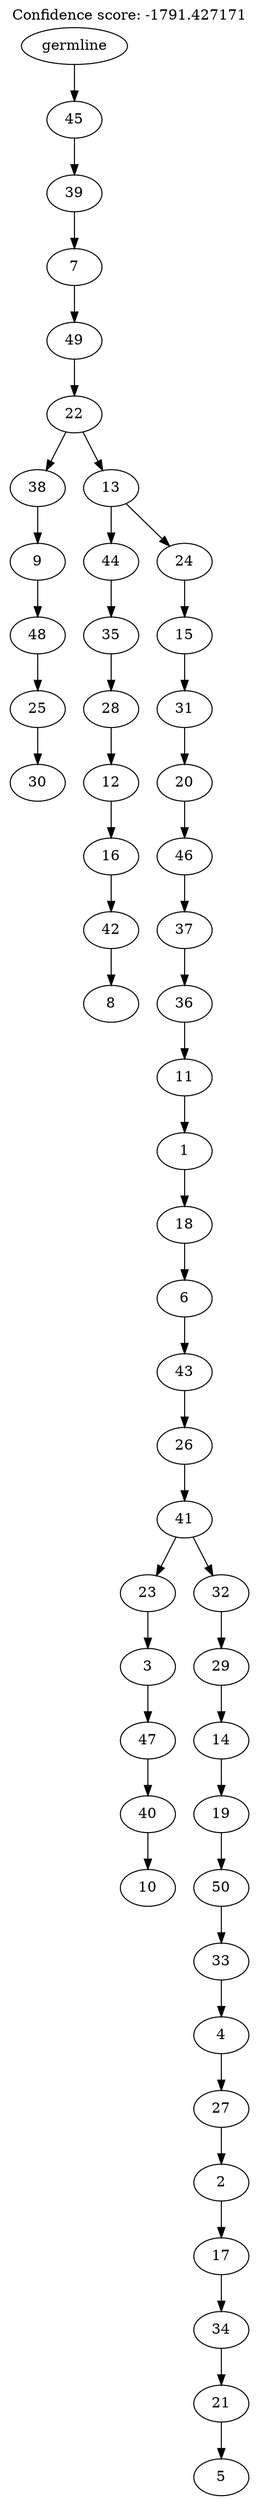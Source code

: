 digraph g {
	"49" -> "50";
	"50" [label="30"];
	"48" -> "49";
	"49" [label="25"];
	"47" -> "48";
	"48" [label="48"];
	"46" -> "47";
	"47" [label="9"];
	"44" -> "45";
	"45" [label="8"];
	"43" -> "44";
	"44" [label="42"];
	"42" -> "43";
	"43" [label="16"];
	"41" -> "42";
	"42" [label="12"];
	"40" -> "41";
	"41" [label="28"];
	"39" -> "40";
	"40" [label="35"];
	"37" -> "38";
	"38" [label="10"];
	"36" -> "37";
	"37" [label="40"];
	"35" -> "36";
	"36" [label="47"];
	"34" -> "35";
	"35" [label="3"];
	"32" -> "33";
	"33" [label="5"];
	"31" -> "32";
	"32" [label="21"];
	"30" -> "31";
	"31" [label="34"];
	"29" -> "30";
	"30" [label="17"];
	"28" -> "29";
	"29" [label="2"];
	"27" -> "28";
	"28" [label="27"];
	"26" -> "27";
	"27" [label="4"];
	"25" -> "26";
	"26" [label="33"];
	"24" -> "25";
	"25" [label="50"];
	"23" -> "24";
	"24" [label="19"];
	"22" -> "23";
	"23" [label="14"];
	"21" -> "22";
	"22" [label="29"];
	"20" -> "21";
	"21" [label="32"];
	"20" -> "34";
	"34" [label="23"];
	"19" -> "20";
	"20" [label="41"];
	"18" -> "19";
	"19" [label="26"];
	"17" -> "18";
	"18" [label="43"];
	"16" -> "17";
	"17" [label="6"];
	"15" -> "16";
	"16" [label="18"];
	"14" -> "15";
	"15" [label="1"];
	"13" -> "14";
	"14" [label="11"];
	"12" -> "13";
	"13" [label="36"];
	"11" -> "12";
	"12" [label="37"];
	"10" -> "11";
	"11" [label="46"];
	"9" -> "10";
	"10" [label="20"];
	"8" -> "9";
	"9" [label="31"];
	"7" -> "8";
	"8" [label="15"];
	"6" -> "7";
	"7" [label="24"];
	"6" -> "39";
	"39" [label="44"];
	"5" -> "6";
	"6" [label="13"];
	"5" -> "46";
	"46" [label="38"];
	"4" -> "5";
	"5" [label="22"];
	"3" -> "4";
	"4" [label="49"];
	"2" -> "3";
	"3" [label="7"];
	"1" -> "2";
	"2" [label="39"];
	"0" -> "1";
	"1" [label="45"];
	"0" [label="germline"];
	labelloc="t";
	label="Confidence score: -1791.427171";
}
